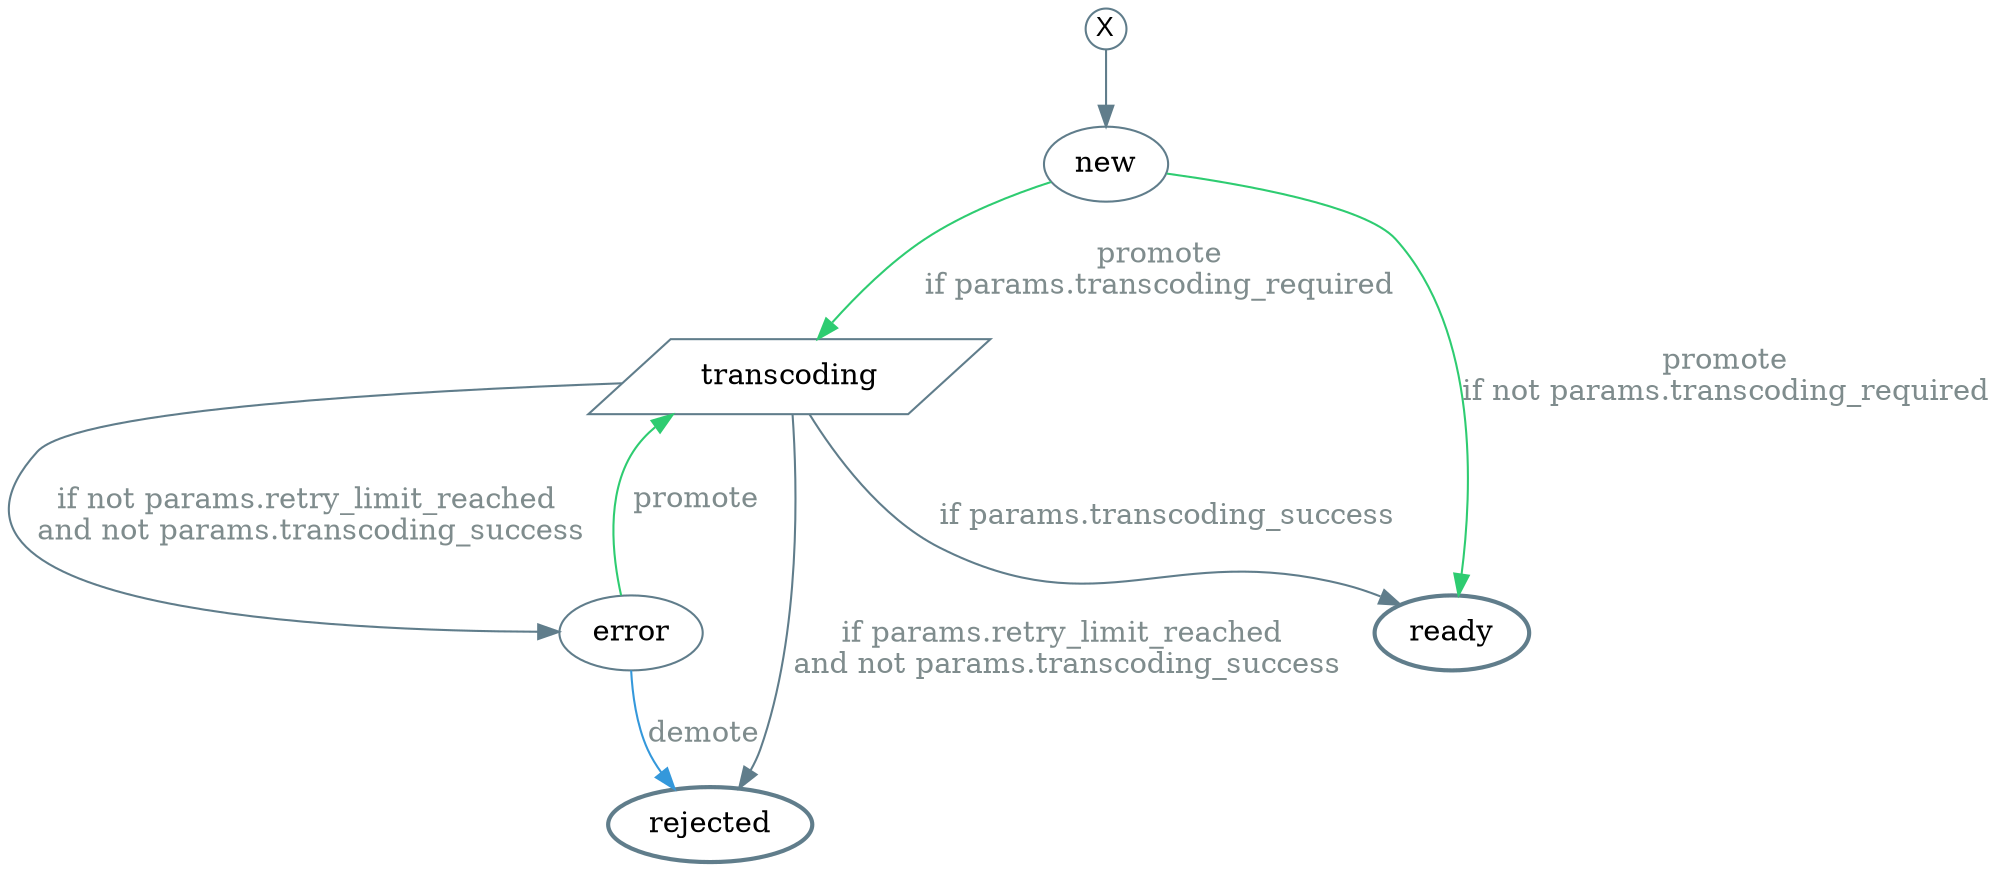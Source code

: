 digraph video_transcoding {
node1 [label="new" fontcolor="#000000" color="#607d8b"]
node2 [label="transcoding" fontcolor="#000000" color="#607d8b" shape="parallelogram"]
node3 [label="error" fontcolor="#000000" color="#607d8b"]
node4 [label="rejected" fontcolor="#000000" color="#607d8b" style="bold"]
node5 [label="ready" fontcolor="#000000" color="#607d8b" style="bold"]
0 [label="X" fontsize="13" margin="0" fontname="arial" width="0.15" color="#607d8b" shape="circle"]

node1 -> node2 [label="promote
if params.transcoding_required" fontcolor="#7f8c8d" color="#2ecc71"]
node1 -> node5 [label="promote
if not params.transcoding_required" fontcolor="#7f8c8d" color="#2ecc71"]
node2 -> node5 [label="
if params.transcoding_success" fontcolor="#7f8c8d" color="#607d8b"]
node2 -> node3 [label="
if not params.retry_limit_reached 
and not params.transcoding_success" fontcolor="#7f8c8d" color="#607d8b"]
node2 -> node4 [label="
if params.retry_limit_reached 
and not params.transcoding_success" fontcolor="#7f8c8d" color="#607d8b"]
node3 -> node2 [label="promote" fontcolor="#7f8c8d" color="#2ecc71"]
node3 -> node4 [label="demote" fontcolor="#7f8c8d" color="#3498db"]
0 -> node1 [color="#607d8b"]
}